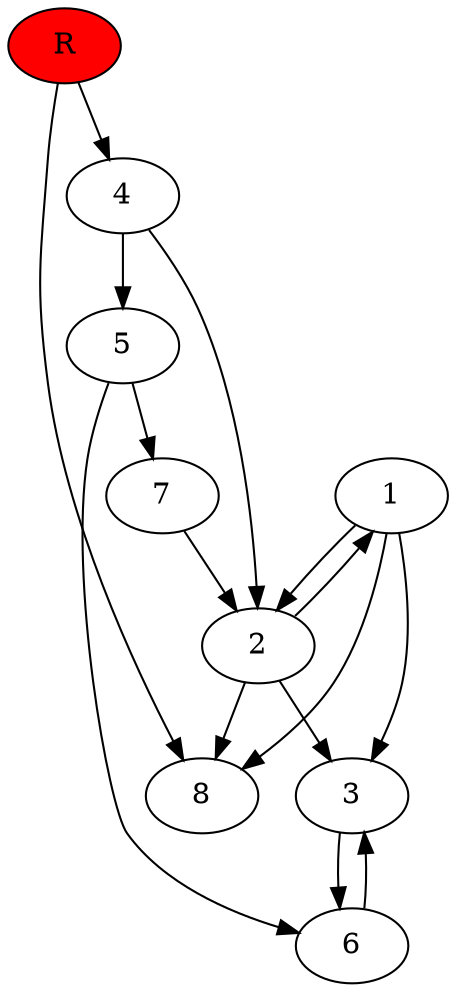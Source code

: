 digraph prb29602 {
	1
	2
	3
	4
	5
	6
	7
	8
	R [fillcolor="#ff0000" style=filled]
	1 -> 2
	1 -> 3
	1 -> 8
	2 -> 1
	2 -> 3
	2 -> 8
	3 -> 6
	4 -> 2
	4 -> 5
	5 -> 6
	5 -> 7
	6 -> 3
	7 -> 2
	R -> 4
	R -> 8
}
